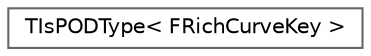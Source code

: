 digraph "Graphical Class Hierarchy"
{
 // INTERACTIVE_SVG=YES
 // LATEX_PDF_SIZE
  bgcolor="transparent";
  edge [fontname=Helvetica,fontsize=10,labelfontname=Helvetica,labelfontsize=10];
  node [fontname=Helvetica,fontsize=10,shape=box,height=0.2,width=0.4];
  rankdir="LR";
  Node0 [id="Node000000",label="TIsPODType\< FRichCurveKey \>",height=0.2,width=0.4,color="grey40", fillcolor="white", style="filled",URL="$d8/dcd/structTIsPODType_3_01FRichCurveKey_01_4.html",tooltip=" "];
}
